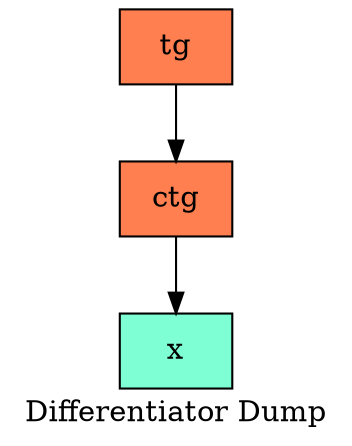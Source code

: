   digraph tree  {
  node[   shape     = "Mrecord",  style     = "filled",  fillcolor = "aqua",  fontcolor = "#000000",  margin    = "0.075"];
  rankdir   = "TB";

  label     = "Differentiator Dump";
"node0" [shape = "record", label = "{tg}", fillcolor = "coral"]
"node1" [shape = "record", label = "{ctg}", fillcolor = "coral"]
"node2" [shape = "record", label = "{x}", fillcolor = "aquamarine"]
"node1" -> "node2"
"node0" -> "node1"
  }